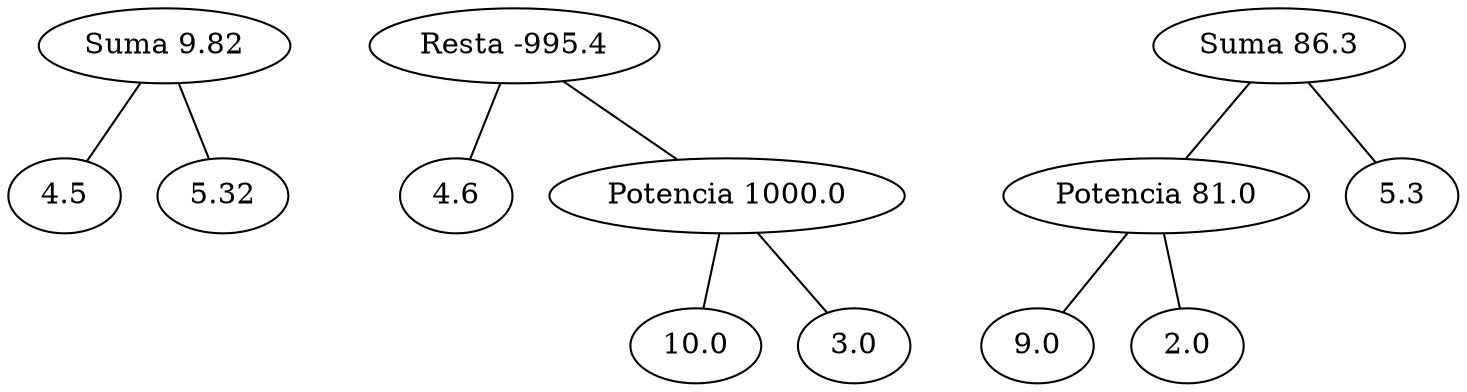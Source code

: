 
            graph{
            
             subgraph s0  { "Suma 9.82"   "Suma 9.82"  --  4.5    "Suma 9.82" --5.32 } subgraph s1  { "Resta -995.4"   "Resta -995.4"  --  4.6    "Resta -995.4" --  "Potencia 1000.0"      "Potencia 1000.0"  --  10.0   
   "Potencia 1000.0" --3.0  } subgraph s2  { "Suma 86.3"   "Suma 86.3"  --   "Potencia 81.0"     "Suma 86.3" --5.3    "Potencia 81.0"  --  9.0   
   "Potencia 81.0" --2.0  }}